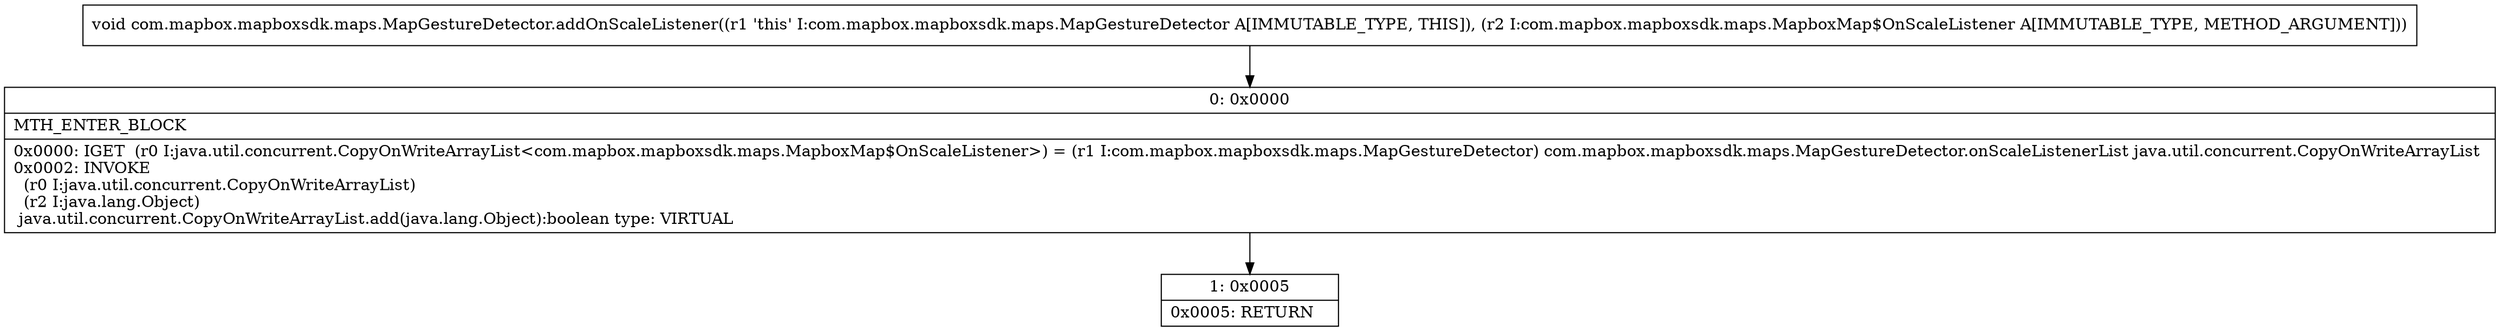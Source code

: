 digraph "CFG forcom.mapbox.mapboxsdk.maps.MapGestureDetector.addOnScaleListener(Lcom\/mapbox\/mapboxsdk\/maps\/MapboxMap$OnScaleListener;)V" {
Node_0 [shape=record,label="{0\:\ 0x0000|MTH_ENTER_BLOCK\l|0x0000: IGET  (r0 I:java.util.concurrent.CopyOnWriteArrayList\<com.mapbox.mapboxsdk.maps.MapboxMap$OnScaleListener\>) = (r1 I:com.mapbox.mapboxsdk.maps.MapGestureDetector) com.mapbox.mapboxsdk.maps.MapGestureDetector.onScaleListenerList java.util.concurrent.CopyOnWriteArrayList \l0x0002: INVOKE  \l  (r0 I:java.util.concurrent.CopyOnWriteArrayList)\l  (r2 I:java.lang.Object)\l java.util.concurrent.CopyOnWriteArrayList.add(java.lang.Object):boolean type: VIRTUAL \l}"];
Node_1 [shape=record,label="{1\:\ 0x0005|0x0005: RETURN   \l}"];
MethodNode[shape=record,label="{void com.mapbox.mapboxsdk.maps.MapGestureDetector.addOnScaleListener((r1 'this' I:com.mapbox.mapboxsdk.maps.MapGestureDetector A[IMMUTABLE_TYPE, THIS]), (r2 I:com.mapbox.mapboxsdk.maps.MapboxMap$OnScaleListener A[IMMUTABLE_TYPE, METHOD_ARGUMENT])) }"];
MethodNode -> Node_0;
Node_0 -> Node_1;
}

